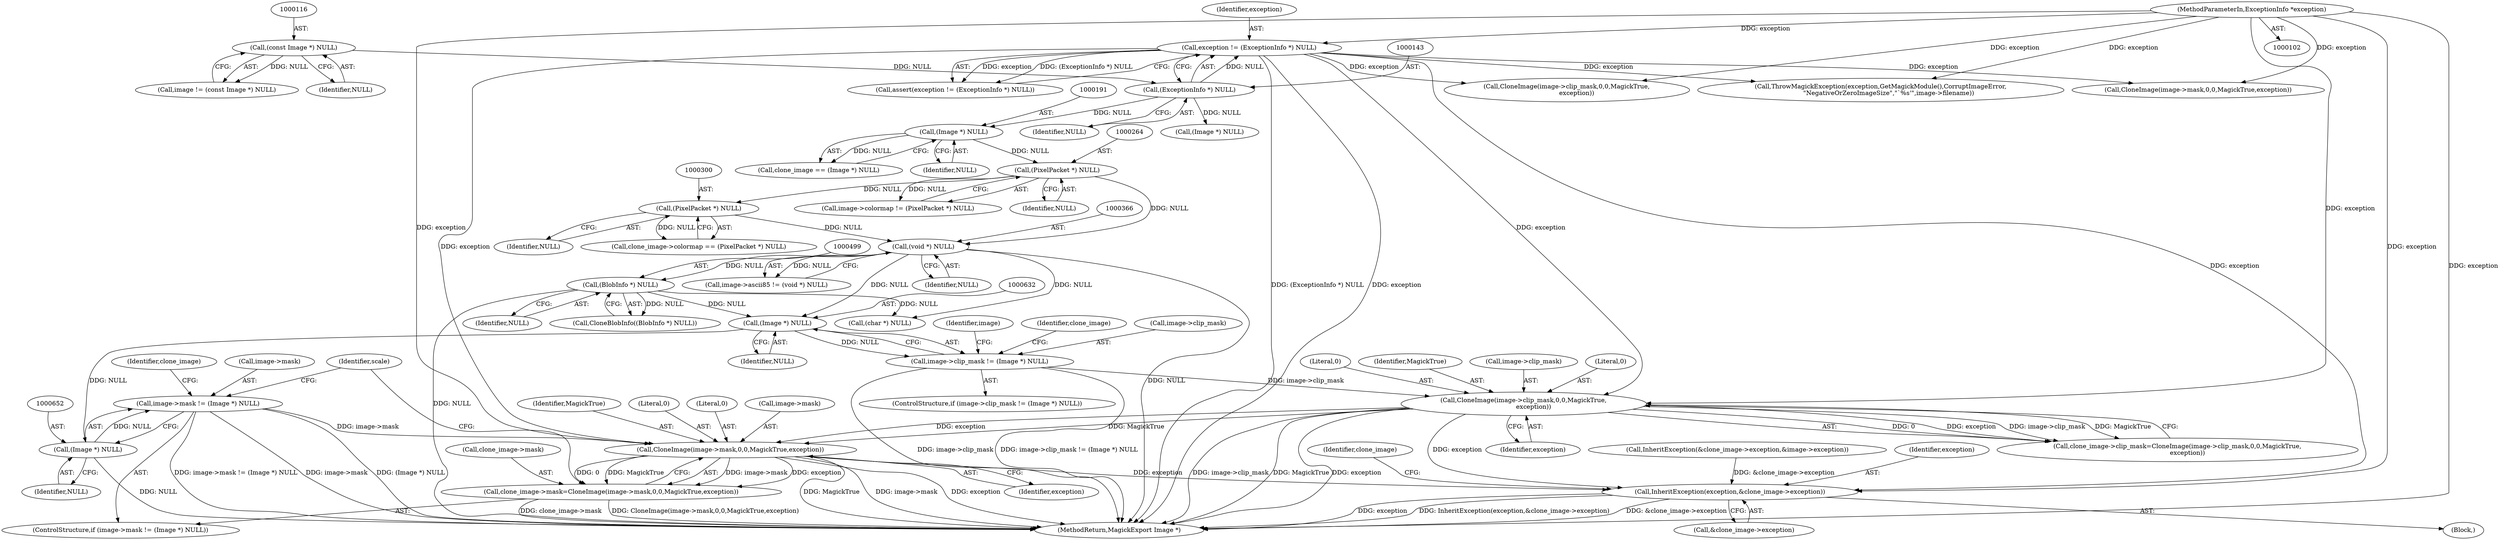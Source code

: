 digraph "0_ImageMagick_01843366d6a7b96e22ad7bb67f3df7d9fd4d5d74@pointer" {
"1000658" [label="(Call,CloneImage(image->mask,0,0,MagickTrue,exception))"];
"1000647" [label="(Call,image->mask != (Image *) NULL)"];
"1000651" [label="(Call,(Image *) NULL)"];
"1000631" [label="(Call,(Image *) NULL)"];
"1000498" [label="(Call,(BlobInfo *) NULL)"];
"1000365" [label="(Call,(void *) NULL)"];
"1000263" [label="(Call,(PixelPacket *) NULL)"];
"1000190" [label="(Call,(Image *) NULL)"];
"1000142" [label="(Call,(ExceptionInfo *) NULL)"];
"1000115" [label="(Call,(const Image *) NULL)"];
"1000299" [label="(Call,(PixelPacket *) NULL)"];
"1000140" [label="(Call,exception != (ExceptionInfo *) NULL)"];
"1000107" [label="(MethodParameterIn,ExceptionInfo *exception)"];
"1000638" [label="(Call,CloneImage(image->clip_mask,0,0,MagickTrue,\n          exception))"];
"1000627" [label="(Call,image->clip_mask != (Image *) NULL)"];
"1000654" [label="(Call,clone_image->mask=CloneImage(image->mask,0,0,MagickTrue,exception))"];
"1000830" [label="(Call,InheritException(exception,&clone_image->exception))"];
"1000361" [label="(Call,image->ascii85 != (void *) NULL)"];
"1000190" [label="(Call,(Image *) NULL)"];
"1000299" [label="(Call,(PixelPacket *) NULL)"];
"1000532" [label="(Call,(char *) NULL)"];
"1000649" [label="(Identifier,image)"];
"1000646" [label="(ControlStructure,if (image->mask != (Image *) NULL))"];
"1000653" [label="(Identifier,NULL)"];
"1000192" [label="(Identifier,NULL)"];
"1000575" [label="(Call,CloneImage(image->clip_mask,0,0,MagickTrue,\n          exception))"];
"1000636" [label="(Identifier,clone_image)"];
"1000265" [label="(Identifier,NULL)"];
"1000645" [label="(Identifier,exception)"];
"1000626" [label="(ControlStructure,if (image->clip_mask != (Image *) NULL))"];
"1000651" [label="(Call,(Image *) NULL)"];
"1000141" [label="(Identifier,exception)"];
"1000627" [label="(Call,image->clip_mask != (Image *) NULL)"];
"1000367" [label="(Identifier,NULL)"];
"1000295" [label="(Call,clone_image->colormap == (PixelPacket *) NULL)"];
"1000832" [label="(Call,&clone_image->exception)"];
"1000663" [label="(Literal,0)"];
"1000648" [label="(Call,image->mask)"];
"1000115" [label="(Call,(const Image *) NULL)"];
"1000166" [label="(Call,ThrowMagickException(exception,GetMagickModule(),CorruptImageError,\n        \"NegativeOrZeroImageSize\",\"`%s'\",image->filename))"];
"1000642" [label="(Literal,0)"];
"1000638" [label="(Call,CloneImage(image->clip_mask,0,0,MagickTrue,\n          exception))"];
"1000829" [label="(Block,)"];
"1000647" [label="(Call,image->mask != (Image *) NULL)"];
"1000140" [label="(Call,exception != (ExceptionInfo *) NULL)"];
"1000142" [label="(Call,(ExceptionInfo *) NULL)"];
"1000595" [label="(Call,CloneImage(image->mask,0,0,MagickTrue,exception))"];
"1000644" [label="(Identifier,MagickTrue)"];
"1000659" [label="(Call,image->mask)"];
"1000144" [label="(Identifier,NULL)"];
"1000500" [label="(Identifier,NULL)"];
"1000259" [label="(Call,image->colormap != (PixelPacket *) NULL)"];
"1000830" [label="(Call,InheritException(exception,&clone_image->exception))"];
"1000498" [label="(Call,(BlobInfo *) NULL)"];
"1000117" [label="(Identifier,NULL)"];
"1000837" [label="(Identifier,clone_image)"];
"1000176" [label="(Call,(Image *) NULL)"];
"1000658" [label="(Call,CloneImage(image->mask,0,0,MagickTrue,exception))"];
"1000107" [label="(MethodParameterIn,ExceptionInfo *exception)"];
"1000301" [label="(Identifier,NULL)"];
"1000351" [label="(Call,InheritException(&clone_image->exception,&image->exception))"];
"1000639" [label="(Call,image->clip_mask)"];
"1000831" [label="(Identifier,exception)"];
"1000139" [label="(Call,assert(exception != (ExceptionInfo *) NULL))"];
"1000654" [label="(Call,clone_image->mask=CloneImage(image->mask,0,0,MagickTrue,exception))"];
"1000667" [label="(Identifier,scale)"];
"1000497" [label="(Call,CloneBlobInfo((BlobInfo *) NULL))"];
"1000113" [label="(Call,image != (const Image *) NULL)"];
"1000656" [label="(Identifier,clone_image)"];
"1000631" [label="(Call,(Image *) NULL)"];
"1000665" [label="(Identifier,exception)"];
"1000633" [label="(Identifier,NULL)"];
"1000365" [label="(Call,(void *) NULL)"];
"1000664" [label="(Identifier,MagickTrue)"];
"1000188" [label="(Call,clone_image == (Image *) NULL)"];
"1000634" [label="(Call,clone_image->clip_mask=CloneImage(image->clip_mask,0,0,MagickTrue,\n          exception))"];
"1000842" [label="(MethodReturn,MagickExport Image *)"];
"1000643" [label="(Literal,0)"];
"1000628" [label="(Call,image->clip_mask)"];
"1000655" [label="(Call,clone_image->mask)"];
"1000662" [label="(Literal,0)"];
"1000263" [label="(Call,(PixelPacket *) NULL)"];
"1000658" -> "1000654"  [label="AST: "];
"1000658" -> "1000665"  [label="CFG: "];
"1000659" -> "1000658"  [label="AST: "];
"1000662" -> "1000658"  [label="AST: "];
"1000663" -> "1000658"  [label="AST: "];
"1000664" -> "1000658"  [label="AST: "];
"1000665" -> "1000658"  [label="AST: "];
"1000654" -> "1000658"  [label="CFG: "];
"1000658" -> "1000842"  [label="DDG: MagickTrue"];
"1000658" -> "1000842"  [label="DDG: image->mask"];
"1000658" -> "1000842"  [label="DDG: exception"];
"1000658" -> "1000654"  [label="DDG: image->mask"];
"1000658" -> "1000654"  [label="DDG: exception"];
"1000658" -> "1000654"  [label="DDG: 0"];
"1000658" -> "1000654"  [label="DDG: MagickTrue"];
"1000647" -> "1000658"  [label="DDG: image->mask"];
"1000140" -> "1000658"  [label="DDG: exception"];
"1000638" -> "1000658"  [label="DDG: exception"];
"1000638" -> "1000658"  [label="DDG: MagickTrue"];
"1000107" -> "1000658"  [label="DDG: exception"];
"1000658" -> "1000830"  [label="DDG: exception"];
"1000647" -> "1000646"  [label="AST: "];
"1000647" -> "1000651"  [label="CFG: "];
"1000648" -> "1000647"  [label="AST: "];
"1000651" -> "1000647"  [label="AST: "];
"1000656" -> "1000647"  [label="CFG: "];
"1000667" -> "1000647"  [label="CFG: "];
"1000647" -> "1000842"  [label="DDG: (Image *) NULL"];
"1000647" -> "1000842"  [label="DDG: image->mask != (Image *) NULL"];
"1000647" -> "1000842"  [label="DDG: image->mask"];
"1000651" -> "1000647"  [label="DDG: NULL"];
"1000651" -> "1000653"  [label="CFG: "];
"1000652" -> "1000651"  [label="AST: "];
"1000653" -> "1000651"  [label="AST: "];
"1000651" -> "1000842"  [label="DDG: NULL"];
"1000631" -> "1000651"  [label="DDG: NULL"];
"1000631" -> "1000627"  [label="AST: "];
"1000631" -> "1000633"  [label="CFG: "];
"1000632" -> "1000631"  [label="AST: "];
"1000633" -> "1000631"  [label="AST: "];
"1000627" -> "1000631"  [label="CFG: "];
"1000631" -> "1000627"  [label="DDG: NULL"];
"1000498" -> "1000631"  [label="DDG: NULL"];
"1000365" -> "1000631"  [label="DDG: NULL"];
"1000498" -> "1000497"  [label="AST: "];
"1000498" -> "1000500"  [label="CFG: "];
"1000499" -> "1000498"  [label="AST: "];
"1000500" -> "1000498"  [label="AST: "];
"1000497" -> "1000498"  [label="CFG: "];
"1000498" -> "1000842"  [label="DDG: NULL"];
"1000498" -> "1000497"  [label="DDG: NULL"];
"1000365" -> "1000498"  [label="DDG: NULL"];
"1000498" -> "1000532"  [label="DDG: NULL"];
"1000365" -> "1000361"  [label="AST: "];
"1000365" -> "1000367"  [label="CFG: "];
"1000366" -> "1000365"  [label="AST: "];
"1000367" -> "1000365"  [label="AST: "];
"1000361" -> "1000365"  [label="CFG: "];
"1000365" -> "1000842"  [label="DDG: NULL"];
"1000365" -> "1000361"  [label="DDG: NULL"];
"1000263" -> "1000365"  [label="DDG: NULL"];
"1000299" -> "1000365"  [label="DDG: NULL"];
"1000365" -> "1000532"  [label="DDG: NULL"];
"1000263" -> "1000259"  [label="AST: "];
"1000263" -> "1000265"  [label="CFG: "];
"1000264" -> "1000263"  [label="AST: "];
"1000265" -> "1000263"  [label="AST: "];
"1000259" -> "1000263"  [label="CFG: "];
"1000263" -> "1000259"  [label="DDG: NULL"];
"1000190" -> "1000263"  [label="DDG: NULL"];
"1000263" -> "1000299"  [label="DDG: NULL"];
"1000190" -> "1000188"  [label="AST: "];
"1000190" -> "1000192"  [label="CFG: "];
"1000191" -> "1000190"  [label="AST: "];
"1000192" -> "1000190"  [label="AST: "];
"1000188" -> "1000190"  [label="CFG: "];
"1000190" -> "1000188"  [label="DDG: NULL"];
"1000142" -> "1000190"  [label="DDG: NULL"];
"1000142" -> "1000140"  [label="AST: "];
"1000142" -> "1000144"  [label="CFG: "];
"1000143" -> "1000142"  [label="AST: "];
"1000144" -> "1000142"  [label="AST: "];
"1000140" -> "1000142"  [label="CFG: "];
"1000142" -> "1000140"  [label="DDG: NULL"];
"1000115" -> "1000142"  [label="DDG: NULL"];
"1000142" -> "1000176"  [label="DDG: NULL"];
"1000115" -> "1000113"  [label="AST: "];
"1000115" -> "1000117"  [label="CFG: "];
"1000116" -> "1000115"  [label="AST: "];
"1000117" -> "1000115"  [label="AST: "];
"1000113" -> "1000115"  [label="CFG: "];
"1000115" -> "1000113"  [label="DDG: NULL"];
"1000299" -> "1000295"  [label="AST: "];
"1000299" -> "1000301"  [label="CFG: "];
"1000300" -> "1000299"  [label="AST: "];
"1000301" -> "1000299"  [label="AST: "];
"1000295" -> "1000299"  [label="CFG: "];
"1000299" -> "1000295"  [label="DDG: NULL"];
"1000140" -> "1000139"  [label="AST: "];
"1000141" -> "1000140"  [label="AST: "];
"1000139" -> "1000140"  [label="CFG: "];
"1000140" -> "1000842"  [label="DDG: (ExceptionInfo *) NULL"];
"1000140" -> "1000842"  [label="DDG: exception"];
"1000140" -> "1000139"  [label="DDG: exception"];
"1000140" -> "1000139"  [label="DDG: (ExceptionInfo *) NULL"];
"1000107" -> "1000140"  [label="DDG: exception"];
"1000140" -> "1000166"  [label="DDG: exception"];
"1000140" -> "1000575"  [label="DDG: exception"];
"1000140" -> "1000595"  [label="DDG: exception"];
"1000140" -> "1000638"  [label="DDG: exception"];
"1000140" -> "1000830"  [label="DDG: exception"];
"1000107" -> "1000102"  [label="AST: "];
"1000107" -> "1000842"  [label="DDG: exception"];
"1000107" -> "1000166"  [label="DDG: exception"];
"1000107" -> "1000575"  [label="DDG: exception"];
"1000107" -> "1000595"  [label="DDG: exception"];
"1000107" -> "1000638"  [label="DDG: exception"];
"1000107" -> "1000830"  [label="DDG: exception"];
"1000638" -> "1000634"  [label="AST: "];
"1000638" -> "1000645"  [label="CFG: "];
"1000639" -> "1000638"  [label="AST: "];
"1000642" -> "1000638"  [label="AST: "];
"1000643" -> "1000638"  [label="AST: "];
"1000644" -> "1000638"  [label="AST: "];
"1000645" -> "1000638"  [label="AST: "];
"1000634" -> "1000638"  [label="CFG: "];
"1000638" -> "1000842"  [label="DDG: image->clip_mask"];
"1000638" -> "1000842"  [label="DDG: MagickTrue"];
"1000638" -> "1000842"  [label="DDG: exception"];
"1000638" -> "1000634"  [label="DDG: 0"];
"1000638" -> "1000634"  [label="DDG: exception"];
"1000638" -> "1000634"  [label="DDG: image->clip_mask"];
"1000638" -> "1000634"  [label="DDG: MagickTrue"];
"1000627" -> "1000638"  [label="DDG: image->clip_mask"];
"1000638" -> "1000830"  [label="DDG: exception"];
"1000627" -> "1000626"  [label="AST: "];
"1000628" -> "1000627"  [label="AST: "];
"1000636" -> "1000627"  [label="CFG: "];
"1000649" -> "1000627"  [label="CFG: "];
"1000627" -> "1000842"  [label="DDG: image->clip_mask != (Image *) NULL"];
"1000627" -> "1000842"  [label="DDG: image->clip_mask"];
"1000654" -> "1000646"  [label="AST: "];
"1000655" -> "1000654"  [label="AST: "];
"1000667" -> "1000654"  [label="CFG: "];
"1000654" -> "1000842"  [label="DDG: clone_image->mask"];
"1000654" -> "1000842"  [label="DDG: CloneImage(image->mask,0,0,MagickTrue,exception)"];
"1000830" -> "1000829"  [label="AST: "];
"1000830" -> "1000832"  [label="CFG: "];
"1000831" -> "1000830"  [label="AST: "];
"1000832" -> "1000830"  [label="AST: "];
"1000837" -> "1000830"  [label="CFG: "];
"1000830" -> "1000842"  [label="DDG: InheritException(exception,&clone_image->exception)"];
"1000830" -> "1000842"  [label="DDG: &clone_image->exception"];
"1000830" -> "1000842"  [label="DDG: exception"];
"1000351" -> "1000830"  [label="DDG: &clone_image->exception"];
}
